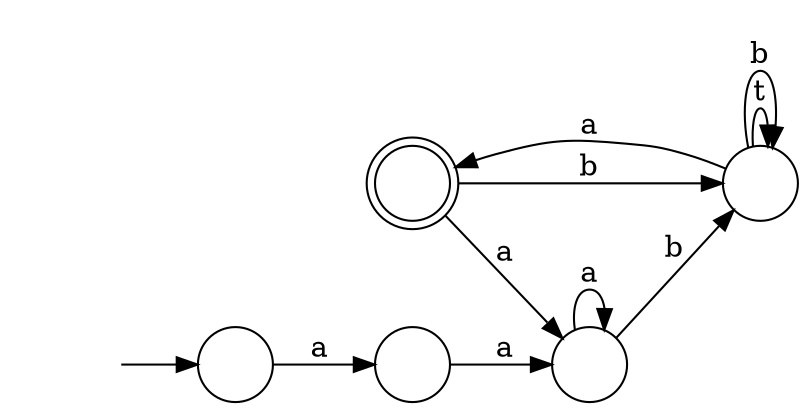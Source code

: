 digraph Automaton {
  rankdir = LR;
  0 [shape=doublecircle,label=""];
  0 -> 1 [label="b"]
  0 -> 3 [label="a"]
  1 [shape=circle,label=""];
  1 -> 1 [label="t"]
  1 -> 1 [label="b"]
  1 -> 0 [label="a"]
  2 [shape=circle,label=""];
  2 -> 3 [label="a"]
  3 [shape=circle,label=""];
  3 -> 1 [label="b"]
  3 -> 3 [label="a"]
  4 [shape=circle,label=""];
  initial [shape=plaintext,label=""];
  initial -> 4
  4 -> 2 [label="a"]
}

